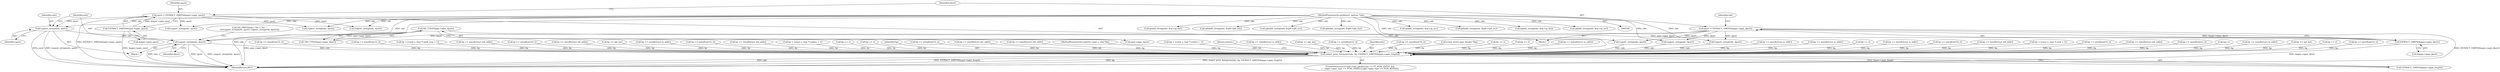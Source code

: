 digraph "0_tcpdump_26a6799b9ca80508c05cac7a9a3bef922991520b@pointer" {
"1000313" [label="(Call,tcpport_string(ndo, dport))"];
"1000310" [label="(Call,tcpport_string(ndo, sport))"];
"1000107" [label="(MethodParameterIn,netdissect_options *ndo)"];
"1000203" [label="(Call,sport = EXTRACT_16BITS(&pgm->pgm_sport))"];
"1000205" [label="(Call,EXTRACT_16BITS(&pgm->pgm_sport))"];
"1000210" [label="(Call,dport = EXTRACT_16BITS(&pgm->pgm_dport))"];
"1000212" [label="(Call,EXTRACT_16BITS(&pgm->pgm_dport))"];
"1000155" [label="(Call,ND_TTEST(pgm->pgm_dport))"];
"1001940" [label="(Call,zmtp1_print_datagram(ndo, bp, EXTRACT_16BITS(&pgm->pgm_length)))"];
"1000561" [label="(Call,bp += sizeof(struct in6_addr))"];
"1000108" [label="(MethodParameterIn,register const u_char *bp)"];
"1001962" [label="(MethodReturn,RET)"];
"1000699" [label="(Call,bp = (const u_char *) (rdata + 1))"];
"1001948" [label="(Return,return;)"];
"1000794" [label="(Call,bp += sizeof(struct in_addr))"];
"1001558" [label="(Call,bp += opt_len)"];
"1001308" [label="(Call,bp += sizeof(uint32_t))"];
"1001941" [label="(Identifier,ndo)"];
"1000293" [label="(Call,ipaddr_string(ndo, &ip->ip_dst))"];
"1000304" [label="(Call,ND_PRINT((ndo, \"%s > %s: \",\n\t\t\t\ttcpport_string(ndo, sport), tcpport_string(ndo, dport))))"];
"1001089" [label="(Call,bp += sizeof(uint16_t))"];
"1000128" [label="(Call,(const struct pgm_header *)bp)"];
"1001152" [label="(Call,bp += 2)"];
"1000175" [label="(Call,ip6addr_string(ndo, &ip6->ip6_dst))"];
"1000313" [label="(Call,tcpport_string(ndo, dport))"];
"1000218" [label="(Identifier,ip6)"];
"1001602" [label="(Call,bp += 2)"];
"1000749" [label="(Call,bp += sizeof(struct in_addr))"];
"1000154" [label="(Call,!ND_TTEST(pgm->pgm_dport))"];
"1000314" [label="(Identifier,ndo)"];
"1000309" [label="(Block,)"];
"1001367" [label="(Call,bp += sizeof(struct in_addr))"];
"1000206" [label="(Call,&pgm->pgm_sport)"];
"1000418" [label="(Call,bp += sizeof(struct in_addr))"];
"1001540" [label="(Call,bp += 2)"];
"1001835" [label="(Call,bp += sizeof(struct in_addr))"];
"1000204" [label="(Identifier,sport)"];
"1000212" [label="(Call,EXTRACT_16BITS(&pgm->pgm_dport))"];
"1000205" [label="(Call,EXTRACT_16BITS(&pgm->pgm_sport))"];
"1000311" [label="(Identifier,ndo)"];
"1001264" [label="(Call,bp += sizeof(uint32_t))"];
"1001922" [label="(ControlStructure,if (ndo->ndo_packettype == PT_PGM_ZMTP1 &&\n\t    (pgm->pgm_type == PGM_ODATA || pgm->pgm_type == PGM_RDATA)))"];
"1000434" [label="(Call,bp += sizeof(struct in6_addr))"];
"1000881" [label="(Call,bp = (const u_char *) (ack + 1))"];
"1000169" [label="(Call,ip6addr_string(ndo, &ip6->ip6_src))"];
"1001479" [label="(Call,bp += sizeof(uint32_t))"];
"1000765" [label="(Call,bp += sizeof(struct in6_addr))"];
"1001940" [label="(Call,zmtp1_print_datagram(ndo, bp, EXTRACT_16BITS(&pgm->pgm_length)))"];
"1001513" [label="(Call,bp += sizeof(uint32_t))"];
"1000312" [label="(Identifier,sport)"];
"1001024" [label="(Call,bp++)"];
"1000244" [label="(Call,ip6addr_string(ndo, &ip6->ip6_dst))"];
"1001724" [label="(Call,bp += sizeof(struct in_addr))"];
"1000315" [label="(Identifier,dport)"];
"1000299" [label="(Call,tcpport_string(ndo, dport))"];
"1000264" [label="(Call,tcpport_string(ndo, dport))"];
"1001642" [label="(Call,bp += opt_len)"];
"1000240" [label="(Call,tcpport_string(ndo, sport))"];
"1000190" [label="(Call,ipaddr_string(ndo, &ip->ip_src))"];
"1000156" [label="(Call,pgm->pgm_dport)"];
"1001626" [label="(Call,bp += 2)"];
"1000211" [label="(Identifier,dport)"];
"1001222" [label="(Call,bp += sizeof(uint32_t))"];
"1001189" [label="(Call,bp += sizeof(uint32_t))"];
"1000310" [label="(Call,tcpport_string(ndo, sport))"];
"1000210" [label="(Call,dport = EXTRACT_16BITS(&pgm->pgm_dport))"];
"1000107" [label="(MethodParameterIn,netdissect_options *ndo)"];
"1000203" [label="(Call,sport = EXTRACT_16BITS(&pgm->pgm_sport))"];
"1000233" [label="(Call,ip6addr_string(ndo, &ip6->ip6_src))"];
"1000155" [label="(Call,ND_TTEST(pgm->pgm_dport))"];
"1001133" [label="(Call,bp += sizeof(uint32_t))"];
"1000496" [label="(Call,bp = (const u_char *) (poll_msg + 1))"];
"1001943" [label="(Call,EXTRACT_16BITS(&pgm->pgm_length))"];
"1001872" [label="(Call,bp += sizeof(struct in6_addr))"];
"1000111" [label="(Block,)"];
"1000978" [label="(Call,bp += sizeof(uint16_t))"];
"1001761" [label="(Call,bp += sizeof(struct in6_addr))"];
"1001904" [label="(Call,bp += opt_len)"];
"1000545" [label="(Call,bp += sizeof(struct in_addr))"];
"1000604" [label="(Call,bp += sizeof(uint32_t))"];
"1000196" [label="(Call,ipaddr_string(ndo, &ip->ip_dst))"];
"1000810" [label="(Call,bp += sizeof(struct in6_addr))"];
"1000213" [label="(Call,&pgm->pgm_dport)"];
"1000662" [label="(Call,bp = (const u_char *) (odata + 1))"];
"1001662" [label="(Call,bp += 2)"];
"1001578" [label="(Call,bp += 2)"];
"1001942" [label="(Identifier,bp)"];
"1000282" [label="(Call,ipaddr_string(ndo, &ip->ip_src))"];
"1000289" [label="(Call,tcpport_string(ndo, sport))"];
"1000261" [label="(Call,tcpport_string(ndo, sport))"];
"1001445" [label="(Call,bp += sizeof(uint32_t))"];
"1000250" [label="(Call,tcpport_string(ndo, dport))"];
"1001404" [label="(Call,bp += sizeof(struct in6_addr))"];
"1000313" -> "1000309"  [label="AST: "];
"1000313" -> "1000315"  [label="CFG: "];
"1000314" -> "1000313"  [label="AST: "];
"1000315" -> "1000313"  [label="AST: "];
"1000304" -> "1000313"  [label="CFG: "];
"1000313" -> "1001962"  [label="DDG: dport"];
"1000313" -> "1001962"  [label="DDG: tcpport_string(ndo, dport)"];
"1000313" -> "1001962"  [label="DDG: ndo"];
"1000310" -> "1000313"  [label="DDG: ndo"];
"1000107" -> "1000313"  [label="DDG: ndo"];
"1000210" -> "1000313"  [label="DDG: dport"];
"1000313" -> "1001940"  [label="DDG: ndo"];
"1000310" -> "1000309"  [label="AST: "];
"1000310" -> "1000312"  [label="CFG: "];
"1000311" -> "1000310"  [label="AST: "];
"1000312" -> "1000310"  [label="AST: "];
"1000314" -> "1000310"  [label="CFG: "];
"1000310" -> "1001962"  [label="DDG: tcpport_string(ndo, sport)"];
"1000310" -> "1001962"  [label="DDG: sport"];
"1000107" -> "1000310"  [label="DDG: ndo"];
"1000203" -> "1000310"  [label="DDG: sport"];
"1000107" -> "1000106"  [label="AST: "];
"1000107" -> "1001962"  [label="DDG: ndo"];
"1000107" -> "1000169"  [label="DDG: ndo"];
"1000107" -> "1000175"  [label="DDG: ndo"];
"1000107" -> "1000190"  [label="DDG: ndo"];
"1000107" -> "1000196"  [label="DDG: ndo"];
"1000107" -> "1000233"  [label="DDG: ndo"];
"1000107" -> "1000240"  [label="DDG: ndo"];
"1000107" -> "1000244"  [label="DDG: ndo"];
"1000107" -> "1000250"  [label="DDG: ndo"];
"1000107" -> "1000261"  [label="DDG: ndo"];
"1000107" -> "1000264"  [label="DDG: ndo"];
"1000107" -> "1000282"  [label="DDG: ndo"];
"1000107" -> "1000289"  [label="DDG: ndo"];
"1000107" -> "1000293"  [label="DDG: ndo"];
"1000107" -> "1000299"  [label="DDG: ndo"];
"1000107" -> "1001940"  [label="DDG: ndo"];
"1000203" -> "1000111"  [label="AST: "];
"1000203" -> "1000205"  [label="CFG: "];
"1000204" -> "1000203"  [label="AST: "];
"1000205" -> "1000203"  [label="AST: "];
"1000211" -> "1000203"  [label="CFG: "];
"1000203" -> "1001962"  [label="DDG: EXTRACT_16BITS(&pgm->pgm_sport)"];
"1000205" -> "1000203"  [label="DDG: &pgm->pgm_sport"];
"1000203" -> "1000240"  [label="DDG: sport"];
"1000203" -> "1000261"  [label="DDG: sport"];
"1000203" -> "1000289"  [label="DDG: sport"];
"1000205" -> "1000206"  [label="CFG: "];
"1000206" -> "1000205"  [label="AST: "];
"1000205" -> "1001962"  [label="DDG: &pgm->pgm_sport"];
"1000210" -> "1000111"  [label="AST: "];
"1000210" -> "1000212"  [label="CFG: "];
"1000211" -> "1000210"  [label="AST: "];
"1000212" -> "1000210"  [label="AST: "];
"1000218" -> "1000210"  [label="CFG: "];
"1000210" -> "1001962"  [label="DDG: EXTRACT_16BITS(&pgm->pgm_dport)"];
"1000212" -> "1000210"  [label="DDG: &pgm->pgm_dport"];
"1000210" -> "1000250"  [label="DDG: dport"];
"1000210" -> "1000264"  [label="DDG: dport"];
"1000210" -> "1000299"  [label="DDG: dport"];
"1000212" -> "1000213"  [label="CFG: "];
"1000213" -> "1000212"  [label="AST: "];
"1000212" -> "1001962"  [label="DDG: &pgm->pgm_dport"];
"1000155" -> "1000212"  [label="DDG: pgm->pgm_dport"];
"1000155" -> "1000154"  [label="AST: "];
"1000155" -> "1000156"  [label="CFG: "];
"1000156" -> "1000155"  [label="AST: "];
"1000154" -> "1000155"  [label="CFG: "];
"1000155" -> "1001962"  [label="DDG: pgm->pgm_dport"];
"1000155" -> "1000154"  [label="DDG: pgm->pgm_dport"];
"1001940" -> "1001922"  [label="AST: "];
"1001940" -> "1001943"  [label="CFG: "];
"1001941" -> "1001940"  [label="AST: "];
"1001942" -> "1001940"  [label="AST: "];
"1001943" -> "1001940"  [label="AST: "];
"1001948" -> "1001940"  [label="CFG: "];
"1001940" -> "1001962"  [label="DDG: EXTRACT_16BITS(&pgm->pgm_length)"];
"1001940" -> "1001962"  [label="DDG: bp"];
"1001940" -> "1001962"  [label="DDG: zmtp1_print_datagram(ndo, bp, EXTRACT_16BITS(&pgm->pgm_length))"];
"1001940" -> "1001962"  [label="DDG: ndo"];
"1000250" -> "1001940"  [label="DDG: ndo"];
"1000264" -> "1001940"  [label="DDG: ndo"];
"1000299" -> "1001940"  [label="DDG: ndo"];
"1001264" -> "1001940"  [label="DDG: bp"];
"1000561" -> "1001940"  [label="DDG: bp"];
"1001578" -> "1001940"  [label="DDG: bp"];
"1001189" -> "1001940"  [label="DDG: bp"];
"1000545" -> "1001940"  [label="DDG: bp"];
"1000496" -> "1001940"  [label="DDG: bp"];
"1001724" -> "1001940"  [label="DDG: bp"];
"1001872" -> "1001940"  [label="DDG: bp"];
"1000604" -> "1001940"  [label="DDG: bp"];
"1001445" -> "1001940"  [label="DDG: bp"];
"1001602" -> "1001940"  [label="DDG: bp"];
"1001089" -> "1001940"  [label="DDG: bp"];
"1000418" -> "1001940"  [label="DDG: bp"];
"1001367" -> "1001940"  [label="DDG: bp"];
"1001024" -> "1001940"  [label="DDG: bp"];
"1001540" -> "1001940"  [label="DDG: bp"];
"1001133" -> "1001940"  [label="DDG: bp"];
"1000128" -> "1001940"  [label="DDG: bp"];
"1001222" -> "1001940"  [label="DDG: bp"];
"1000699" -> "1001940"  [label="DDG: bp"];
"1001642" -> "1001940"  [label="DDG: bp"];
"1001761" -> "1001940"  [label="DDG: bp"];
"1001904" -> "1001940"  [label="DDG: bp"];
"1001404" -> "1001940"  [label="DDG: bp"];
"1000662" -> "1001940"  [label="DDG: bp"];
"1001479" -> "1001940"  [label="DDG: bp"];
"1000978" -> "1001940"  [label="DDG: bp"];
"1000749" -> "1001940"  [label="DDG: bp"];
"1000794" -> "1001940"  [label="DDG: bp"];
"1001513" -> "1001940"  [label="DDG: bp"];
"1001558" -> "1001940"  [label="DDG: bp"];
"1001308" -> "1001940"  [label="DDG: bp"];
"1000765" -> "1001940"  [label="DDG: bp"];
"1001835" -> "1001940"  [label="DDG: bp"];
"1000881" -> "1001940"  [label="DDG: bp"];
"1001152" -> "1001940"  [label="DDG: bp"];
"1000810" -> "1001940"  [label="DDG: bp"];
"1001662" -> "1001940"  [label="DDG: bp"];
"1000434" -> "1001940"  [label="DDG: bp"];
"1001626" -> "1001940"  [label="DDG: bp"];
"1000108" -> "1001940"  [label="DDG: bp"];
"1001943" -> "1001940"  [label="DDG: &pgm->pgm_length"];
}

